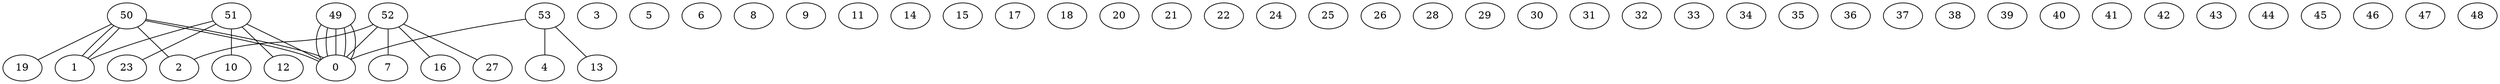 graph G {
0;
1;
2;
3;
4;
5;
6;
7;
8;
9;
10;
11;
12;
13;
14;
15;
16;
17;
18;
19;
20;
21;
22;
23;
24;
25;
26;
27;
28;
29;
30;
31;
32;
33;
34;
35;
36;
37;
38;
39;
40;
41;
42;
43;
44;
45;
46;
47;
48;
49;
50;
51;
52;
53;
53--4 ;
53--13 ;
53--0 ;
52--27 ;
52--2 ;
52--7 ;
52--16 ;
52--0 ;
51--1 ;
51--12 ;
51--10 ;
51--23 ;
51--0 ;
50--1 ;
50--19 ;
50--1 ;
50--2 ;
50--0 ;
50--0 ;
49--0 ;
49--0 ;
49--0 ;
49--0 ;
49--0 ;
}
